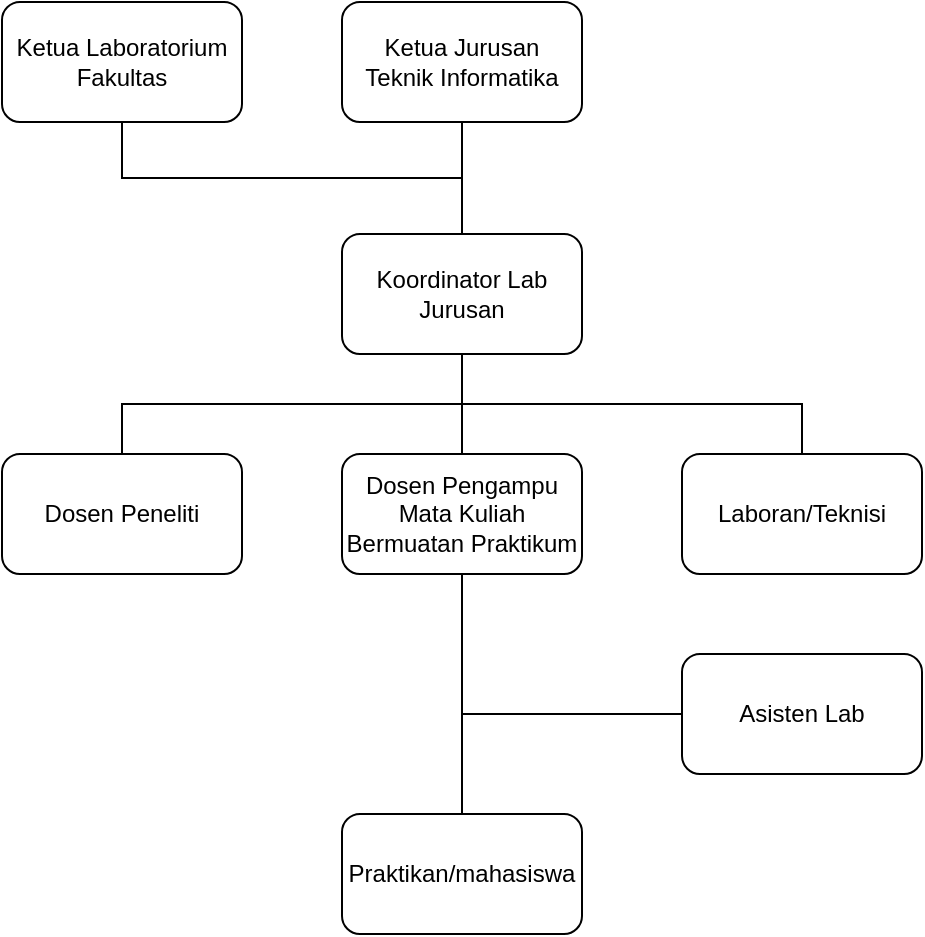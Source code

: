 <mxfile version="26.2.14">
  <diagram name="Page-1" id="tpu7mdlxo_9emIjloZ0v">
    <mxGraphModel dx="872" dy="483" grid="0" gridSize="10" guides="1" tooltips="1" connect="1" arrows="1" fold="1" page="1" pageScale="1" pageWidth="850" pageHeight="1100" math="0" shadow="0">
      <root>
        <mxCell id="0" />
        <mxCell id="1" parent="0" />
        <mxCell id="bsVf9-yuKipysINyuRF7-1" value="Ketua Laboratorium Fakultas" style="rounded=1;whiteSpace=wrap;html=1;" parent="1" vertex="1">
          <mxGeometry x="11" y="94" width="120" height="60" as="geometry" />
        </mxCell>
        <mxCell id="bsVf9-yuKipysINyuRF7-2" value="Koordinator Lab Jurusan" style="rounded=1;whiteSpace=wrap;html=1;" parent="1" vertex="1">
          <mxGeometry x="181" y="210" width="120" height="60" as="geometry" />
        </mxCell>
        <mxCell id="bsVf9-yuKipysINyuRF7-3" value="Ketua Jurusan&lt;div&gt;Teknik Informatika&lt;/div&gt;" style="rounded=1;whiteSpace=wrap;html=1;" parent="1" vertex="1">
          <mxGeometry x="181" y="94" width="120" height="60" as="geometry" />
        </mxCell>
        <mxCell id="bsVf9-yuKipysINyuRF7-4" value="Dosen Pengampu Mata Kuliah Bermuatan Praktikum" style="rounded=1;whiteSpace=wrap;html=1;" parent="1" vertex="1">
          <mxGeometry x="181" y="320" width="120" height="60" as="geometry" />
        </mxCell>
        <mxCell id="bsVf9-yuKipysINyuRF7-5" value="Laboran/Teknisi" style="rounded=1;whiteSpace=wrap;html=1;" parent="1" vertex="1">
          <mxGeometry x="351" y="320" width="120" height="60" as="geometry" />
        </mxCell>
        <mxCell id="bsVf9-yuKipysINyuRF7-6" value="Asisten Lab" style="rounded=1;whiteSpace=wrap;html=1;" parent="1" vertex="1">
          <mxGeometry x="351" y="420" width="120" height="60" as="geometry" />
        </mxCell>
        <mxCell id="bsVf9-yuKipysINyuRF7-7" value="Dosen Peneliti" style="rounded=1;whiteSpace=wrap;html=1;" parent="1" vertex="1">
          <mxGeometry x="11" y="320" width="120" height="60" as="geometry" />
        </mxCell>
        <mxCell id="bsVf9-yuKipysINyuRF7-8" value="Praktikan/mahasiswa" style="rounded=1;whiteSpace=wrap;html=1;" parent="1" vertex="1">
          <mxGeometry x="181" y="500" width="120" height="60" as="geometry" />
        </mxCell>
        <mxCell id="bsVf9-yuKipysINyuRF7-15" value="" style="endArrow=none;html=1;rounded=0;exitX=0.5;exitY=0;exitDx=0;exitDy=0;edgeStyle=orthogonalEdgeStyle;entryX=0.5;entryY=1;entryDx=0;entryDy=0;" parent="1" source="bsVf9-yuKipysINyuRF7-7" target="bsVf9-yuKipysINyuRF7-2" edge="1">
          <mxGeometry width="50" height="50" relative="1" as="geometry">
            <mxPoint x="221" y="480" as="sourcePoint" />
            <mxPoint x="511" y="260" as="targetPoint" />
          </mxGeometry>
        </mxCell>
        <mxCell id="bsVf9-yuKipysINyuRF7-17" value="" style="endArrow=none;html=1;rounded=0;exitX=0.5;exitY=0;exitDx=0;exitDy=0;entryX=0.5;entryY=1;entryDx=0;entryDy=0;edgeStyle=orthogonalEdgeStyle;" parent="1" source="bsVf9-yuKipysINyuRF7-4" target="bsVf9-yuKipysINyuRF7-2" edge="1">
          <mxGeometry width="50" height="50" relative="1" as="geometry">
            <mxPoint x="221" y="480" as="sourcePoint" />
            <mxPoint x="271" y="430" as="targetPoint" />
          </mxGeometry>
        </mxCell>
        <mxCell id="bsVf9-yuKipysINyuRF7-19" value="" style="endArrow=none;html=1;rounded=0;exitX=0.5;exitY=0;exitDx=0;exitDy=0;entryX=0.5;entryY=1;entryDx=0;entryDy=0;edgeStyle=orthogonalEdgeStyle;" parent="1" source="bsVf9-yuKipysINyuRF7-5" target="bsVf9-yuKipysINyuRF7-2" edge="1">
          <mxGeometry width="50" height="50" relative="1" as="geometry">
            <mxPoint x="421" y="330" as="sourcePoint" />
            <mxPoint x="331" y="280" as="targetPoint" />
          </mxGeometry>
        </mxCell>
        <mxCell id="bsVf9-yuKipysINyuRF7-20" value="" style="endArrow=none;html=1;rounded=0;exitX=0.5;exitY=0;exitDx=0;exitDy=0;entryX=0.5;entryY=1;entryDx=0;entryDy=0;edgeStyle=orthogonalEdgeStyle;" parent="1" source="bsVf9-yuKipysINyuRF7-8" target="bsVf9-yuKipysINyuRF7-4" edge="1">
          <mxGeometry width="50" height="50" relative="1" as="geometry">
            <mxPoint x="611" y="440" as="sourcePoint" />
            <mxPoint x="351" y="390" as="targetPoint" />
          </mxGeometry>
        </mxCell>
        <mxCell id="bsVf9-yuKipysINyuRF7-21" value="" style="endArrow=none;html=1;rounded=0;exitX=0.5;exitY=0;exitDx=0;exitDy=0;entryX=0;entryY=0.5;entryDx=0;entryDy=0;edgeStyle=orthogonalEdgeStyle;" parent="1" source="bsVf9-yuKipysINyuRF7-8" target="bsVf9-yuKipysINyuRF7-6" edge="1">
          <mxGeometry width="50" height="50" relative="1" as="geometry">
            <mxPoint x="331" y="490" as="sourcePoint" />
            <mxPoint x="251" y="390" as="targetPoint" />
          </mxGeometry>
        </mxCell>
        <mxCell id="bsVf9-yuKipysINyuRF7-23" value="" style="endArrow=none;html=1;rounded=0;entryX=0.5;entryY=1;entryDx=0;entryDy=0;edgeStyle=orthogonalEdgeStyle;" parent="1" source="bsVf9-yuKipysINyuRF7-2" target="bsVf9-yuKipysINyuRF7-3" edge="1">
          <mxGeometry width="50" height="50" relative="1" as="geometry">
            <mxPoint x="530" y="146" as="sourcePoint" />
            <mxPoint x="360" y="96" as="targetPoint" />
          </mxGeometry>
        </mxCell>
        <mxCell id="bsVf9-yuKipysINyuRF7-24" value="" style="endArrow=none;html=1;rounded=0;entryX=0.5;entryY=1;entryDx=0;entryDy=0;edgeStyle=orthogonalEdgeStyle;exitX=0.5;exitY=0;exitDx=0;exitDy=0;" parent="1" source="bsVf9-yuKipysINyuRF7-2" target="bsVf9-yuKipysINyuRF7-1" edge="1">
          <mxGeometry width="50" height="50" relative="1" as="geometry">
            <mxPoint x="251" y="220" as="sourcePoint" />
            <mxPoint x="251" y="164" as="targetPoint" />
          </mxGeometry>
        </mxCell>
      </root>
    </mxGraphModel>
  </diagram>
</mxfile>
